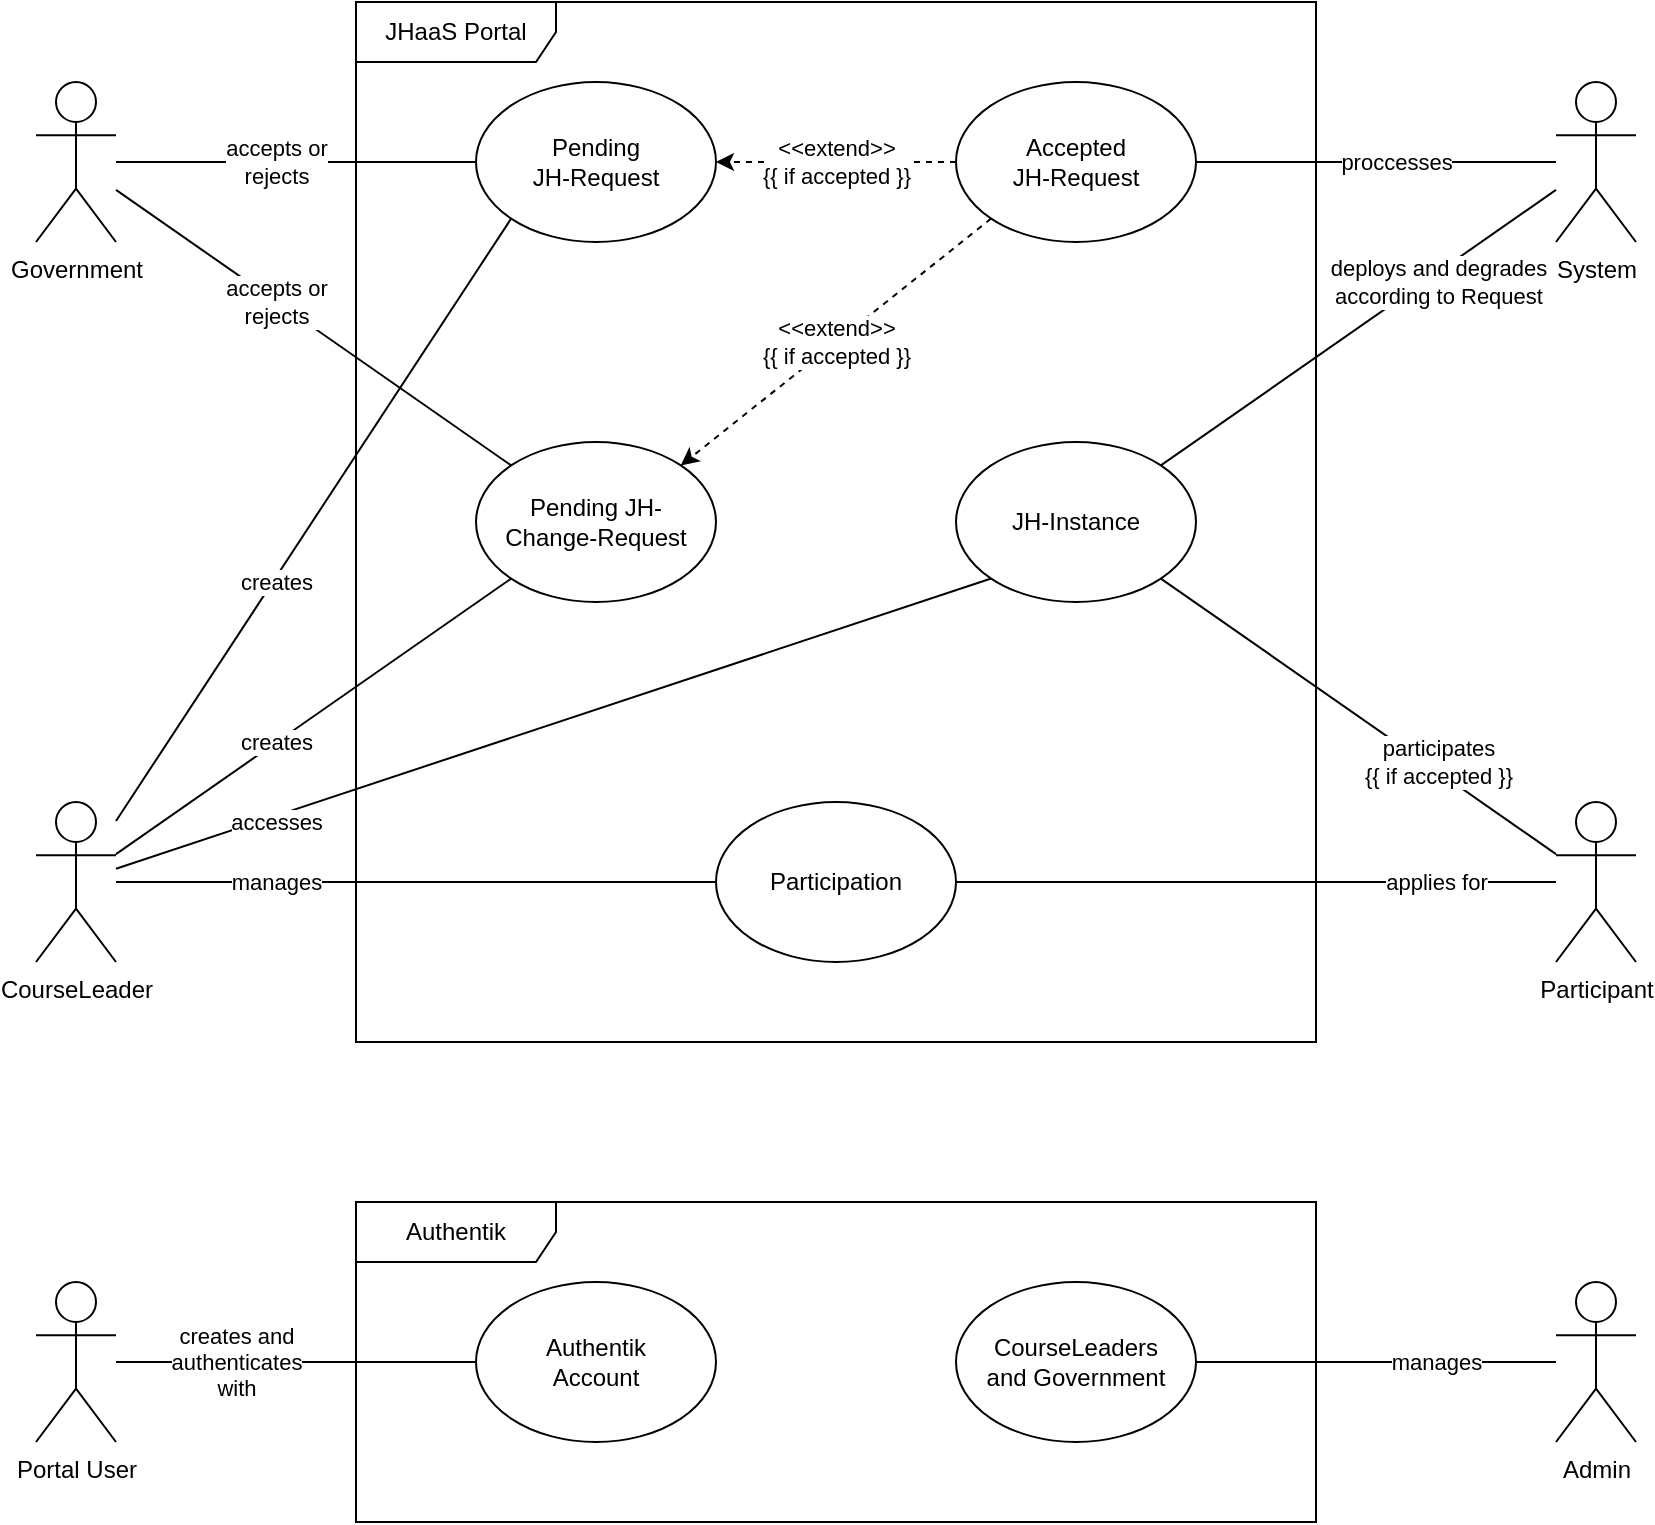 <mxfile version="21.5.0">
  <diagram name="Seite-1" id="m5NEmmGPePFnHgauDJvO">
    <mxGraphModel dx="1434" dy="746" grid="1" gridSize="10" guides="1" tooltips="1" connect="1" arrows="1" fold="1" page="0" pageScale="1" pageWidth="827" pageHeight="1169" math="0" shadow="0">
      <root>
        <mxCell id="0" />
        <mxCell id="1" parent="0" />
        <mxCell id="VRncQhEibWRbkZHBDrH2-31" value="creates" style="rounded=0;orthogonalLoop=1;jettySize=auto;html=1;entryX=0;entryY=1;entryDx=0;entryDy=0;endArrow=none;endFill=0;" parent="1" source="VRncQhEibWRbkZHBDrH2-1" target="VRncQhEibWRbkZHBDrH2-29" edge="1">
          <mxGeometry x="-0.189" relative="1" as="geometry">
            <mxPoint as="offset" />
          </mxGeometry>
        </mxCell>
        <mxCell id="VRncQhEibWRbkZHBDrH2-35" value="creates" style="rounded=0;orthogonalLoop=1;jettySize=auto;html=1;entryX=0;entryY=1;entryDx=0;entryDy=0;endArrow=none;endFill=0;" parent="1" source="VRncQhEibWRbkZHBDrH2-1" target="VRncQhEibWRbkZHBDrH2-15" edge="1">
          <mxGeometry x="-0.202" y="-1" relative="1" as="geometry">
            <mxPoint as="offset" />
          </mxGeometry>
        </mxCell>
        <mxCell id="VRncQhEibWRbkZHBDrH2-36" value="accesses" style="rounded=0;orthogonalLoop=1;jettySize=auto;html=1;entryX=0;entryY=1;entryDx=0;entryDy=0;endArrow=none;endFill=0;" parent="1" source="VRncQhEibWRbkZHBDrH2-1" target="VRncQhEibWRbkZHBDrH2-26" edge="1">
          <mxGeometry x="-0.639" y="-3" relative="1" as="geometry">
            <mxPoint as="offset" />
          </mxGeometry>
        </mxCell>
        <mxCell id="VRncQhEibWRbkZHBDrH2-41" value="manages" style="rounded=0;orthogonalLoop=1;jettySize=auto;html=1;entryX=0;entryY=0.5;entryDx=0;entryDy=0;endArrow=none;endFill=0;" parent="1" source="VRncQhEibWRbkZHBDrH2-1" target="VRncQhEibWRbkZHBDrH2-40" edge="1">
          <mxGeometry x="-0.467" relative="1" as="geometry">
            <mxPoint as="offset" />
          </mxGeometry>
        </mxCell>
        <mxCell id="VRncQhEibWRbkZHBDrH2-1" value="CourseLeader" style="shape=umlActor;verticalLabelPosition=bottom;verticalAlign=top;html=1;outlineConnect=0;" parent="1" vertex="1">
          <mxGeometry x="80" y="520" width="40" height="80" as="geometry" />
        </mxCell>
        <mxCell id="VRncQhEibWRbkZHBDrH2-10" value="JHaaS Portal" style="shape=umlFrame;whiteSpace=wrap;html=1;pointerEvents=0;width=100;height=30;" parent="1" vertex="1">
          <mxGeometry x="240" y="120" width="480" height="520" as="geometry" />
        </mxCell>
        <mxCell id="VRncQhEibWRbkZHBDrH2-38" value="manages" style="edgeStyle=orthogonalEdgeStyle;rounded=0;orthogonalLoop=1;jettySize=auto;html=1;entryX=1;entryY=0.5;entryDx=0;entryDy=0;endArrow=none;endFill=0;" parent="1" source="VRncQhEibWRbkZHBDrH2-11" target="VRncQhEibWRbkZHBDrH2-37" edge="1">
          <mxGeometry x="-0.333" relative="1" as="geometry">
            <mxPoint as="offset" />
          </mxGeometry>
        </mxCell>
        <mxCell id="VRncQhEibWRbkZHBDrH2-11" value="Admin" style="shape=umlActor;verticalLabelPosition=bottom;verticalAlign=top;html=1;outlineConnect=0;" parent="1" vertex="1">
          <mxGeometry x="840" y="760" width="40" height="80" as="geometry" />
        </mxCell>
        <mxCell id="VRncQhEibWRbkZHBDrH2-18" value="&lt;div&gt;accepts or&lt;br&gt;&lt;/div&gt;&lt;div&gt;rejects&lt;br&gt;&lt;/div&gt;" style="rounded=0;orthogonalLoop=1;jettySize=auto;html=1;entryX=0;entryY=0.5;entryDx=0;entryDy=0;endArrow=none;endFill=0;" parent="1" source="VRncQhEibWRbkZHBDrH2-12" target="VRncQhEibWRbkZHBDrH2-15" edge="1">
          <mxGeometry x="-0.111" relative="1" as="geometry">
            <mxPoint as="offset" />
          </mxGeometry>
        </mxCell>
        <mxCell id="VRncQhEibWRbkZHBDrH2-30" value="&lt;div&gt;accepts or&lt;/div&gt;&lt;div&gt;rejects&lt;br&gt;&lt;/div&gt;" style="rounded=0;orthogonalLoop=1;jettySize=auto;html=1;entryX=0;entryY=0;entryDx=0;entryDy=0;endArrow=none;endFill=0;" parent="1" source="VRncQhEibWRbkZHBDrH2-12" target="VRncQhEibWRbkZHBDrH2-29" edge="1">
          <mxGeometry x="-0.189" relative="1" as="geometry">
            <mxPoint as="offset" />
          </mxGeometry>
        </mxCell>
        <mxCell id="VRncQhEibWRbkZHBDrH2-12" value="Government" style="shape=umlActor;verticalLabelPosition=bottom;verticalAlign=top;html=1;outlineConnect=0;" parent="1" vertex="1">
          <mxGeometry x="80" y="160" width="40" height="80" as="geometry" />
        </mxCell>
        <mxCell id="VRncQhEibWRbkZHBDrH2-15" value="&lt;div&gt;Pending&lt;br&gt;&lt;/div&gt;&lt;div&gt;JH-Request&lt;br&gt;&lt;/div&gt;" style="ellipse;whiteSpace=wrap;html=1;" parent="1" vertex="1">
          <mxGeometry x="300" y="160" width="120" height="80" as="geometry" />
        </mxCell>
        <mxCell id="VRncQhEibWRbkZHBDrH2-20" value="&lt;div&gt;&amp;lt;&amp;lt;extend&amp;gt;&amp;gt;&lt;/div&gt;&lt;div&gt;{{ if accepted }}&lt;/div&gt;" style="edgeStyle=orthogonalEdgeStyle;rounded=0;orthogonalLoop=1;jettySize=auto;html=1;entryX=1;entryY=0.5;entryDx=0;entryDy=0;dashed=1;" parent="1" source="VRncQhEibWRbkZHBDrH2-19" target="VRncQhEibWRbkZHBDrH2-15" edge="1">
          <mxGeometry relative="1" as="geometry" />
        </mxCell>
        <mxCell id="VRncQhEibWRbkZHBDrH2-32" value="&lt;div&gt;&amp;lt;&amp;lt;extend&amp;gt;&amp;gt;&lt;br&gt;&lt;/div&gt;&lt;div&gt;{{ if accepted }}&lt;/div&gt;" style="rounded=0;orthogonalLoop=1;jettySize=auto;html=1;exitX=0;exitY=1;exitDx=0;exitDy=0;entryX=1;entryY=0;entryDx=0;entryDy=0;dashed=1;" parent="1" source="VRncQhEibWRbkZHBDrH2-19" target="VRncQhEibWRbkZHBDrH2-29" edge="1">
          <mxGeometry relative="1" as="geometry" />
        </mxCell>
        <mxCell id="VRncQhEibWRbkZHBDrH2-19" value="&lt;div&gt;Accepted&lt;br&gt;&lt;/div&gt;&lt;div&gt;JH-Request&lt;br&gt;&lt;/div&gt;" style="ellipse;whiteSpace=wrap;html=1;" parent="1" vertex="1">
          <mxGeometry x="540" y="160" width="120" height="80" as="geometry" />
        </mxCell>
        <mxCell id="VRncQhEibWRbkZHBDrH2-25" value="&lt;div&gt;proccesses&lt;/div&gt;" style="rounded=0;orthogonalLoop=1;jettySize=auto;html=1;entryX=1;entryY=0.5;entryDx=0;entryDy=0;endArrow=none;endFill=0;" parent="1" source="VRncQhEibWRbkZHBDrH2-24" target="VRncQhEibWRbkZHBDrH2-19" edge="1">
          <mxGeometry x="-0.111" relative="1" as="geometry">
            <mxPoint as="offset" />
          </mxGeometry>
        </mxCell>
        <mxCell id="VRncQhEibWRbkZHBDrH2-27" value="&lt;div&gt;deploys and degrades&lt;/div&gt;&lt;div&gt;according to Request&lt;br&gt; &lt;/div&gt;" style="rounded=0;orthogonalLoop=1;jettySize=auto;html=1;entryX=1;entryY=0;entryDx=0;entryDy=0;endArrow=none;endFill=0;" parent="1" source="VRncQhEibWRbkZHBDrH2-24" target="VRncQhEibWRbkZHBDrH2-26" edge="1">
          <mxGeometry x="-0.373" y="3" relative="1" as="geometry">
            <mxPoint x="1" as="offset" />
          </mxGeometry>
        </mxCell>
        <mxCell id="VRncQhEibWRbkZHBDrH2-24" value="System" style="shape=umlActor;verticalLabelPosition=bottom;verticalAlign=top;html=1;outlineConnect=0;" parent="1" vertex="1">
          <mxGeometry x="840" y="160" width="40" height="80" as="geometry" />
        </mxCell>
        <mxCell id="VRncQhEibWRbkZHBDrH2-26" value="&lt;div&gt;JH-Instance&lt;/div&gt;" style="ellipse;whiteSpace=wrap;html=1;" parent="1" vertex="1">
          <mxGeometry x="540" y="340" width="120" height="80" as="geometry" />
        </mxCell>
        <mxCell id="VRncQhEibWRbkZHBDrH2-29" value="&lt;div&gt;Pending JH-&lt;/div&gt;&lt;div&gt;Change-Request&lt;br&gt;&lt;/div&gt;" style="ellipse;whiteSpace=wrap;html=1;" parent="1" vertex="1">
          <mxGeometry x="300" y="340" width="120" height="80" as="geometry" />
        </mxCell>
        <mxCell id="VRncQhEibWRbkZHBDrH2-37" value="&lt;div&gt;CourseLeaders&lt;/div&gt;and Government" style="ellipse;whiteSpace=wrap;html=1;" parent="1" vertex="1">
          <mxGeometry x="540" y="760" width="120" height="80" as="geometry" />
        </mxCell>
        <mxCell id="VRncQhEibWRbkZHBDrH2-40" value="Participation" style="ellipse;whiteSpace=wrap;html=1;" parent="1" vertex="1">
          <mxGeometry x="420" y="520" width="120" height="80" as="geometry" />
        </mxCell>
        <mxCell id="r29OZEEfRJMbwZsmj4MY-1" value="Authentik" style="shape=umlFrame;whiteSpace=wrap;html=1;pointerEvents=0;width=100;height=30;" vertex="1" parent="1">
          <mxGeometry x="240" y="720" width="480" height="160" as="geometry" />
        </mxCell>
        <mxCell id="r29OZEEfRJMbwZsmj4MY-3" value="applies for" style="edgeStyle=orthogonalEdgeStyle;rounded=0;orthogonalLoop=1;jettySize=auto;html=1;endArrow=none;endFill=0;" edge="1" parent="1" source="r29OZEEfRJMbwZsmj4MY-2" target="VRncQhEibWRbkZHBDrH2-40">
          <mxGeometry x="-0.6" relative="1" as="geometry">
            <mxPoint as="offset" />
          </mxGeometry>
        </mxCell>
        <mxCell id="r29OZEEfRJMbwZsmj4MY-4" value="&lt;div&gt;participates&lt;/div&gt;&lt;div&gt;{{ if accepted }}&lt;br&gt;&lt;/div&gt;" style="rounded=0;orthogonalLoop=1;jettySize=auto;html=1;entryX=1;entryY=1;entryDx=0;entryDy=0;endArrow=none;endFill=0;" edge="1" parent="1" source="r29OZEEfRJMbwZsmj4MY-2" target="VRncQhEibWRbkZHBDrH2-26">
          <mxGeometry x="-0.373" y="-3" relative="1" as="geometry">
            <mxPoint x="840" y="550" as="sourcePoint" />
            <mxPoint x="1" as="offset" />
          </mxGeometry>
        </mxCell>
        <mxCell id="r29OZEEfRJMbwZsmj4MY-2" value="Participant" style="shape=umlActor;verticalLabelPosition=bottom;verticalAlign=top;html=1;outlineConnect=0;" vertex="1" parent="1">
          <mxGeometry x="840" y="520" width="40" height="80" as="geometry" />
        </mxCell>
        <mxCell id="r29OZEEfRJMbwZsmj4MY-12" value="&lt;div&gt;creates and&lt;br&gt;&lt;/div&gt;&lt;div&gt;authenticates&lt;/div&gt;&lt;div&gt;with&lt;br&gt;&lt;/div&gt;" style="rounded=0;orthogonalLoop=1;jettySize=auto;html=1;exitX=0;exitY=0.5;exitDx=0;exitDy=0;endArrow=none;endFill=0;" edge="1" parent="1" source="r29OZEEfRJMbwZsmj4MY-5" target="r29OZEEfRJMbwZsmj4MY-6">
          <mxGeometry x="0.333" relative="1" as="geometry">
            <mxPoint x="130" y="830" as="targetPoint" />
            <mxPoint as="offset" />
          </mxGeometry>
        </mxCell>
        <mxCell id="r29OZEEfRJMbwZsmj4MY-5" value="&lt;div&gt;Authentik&lt;/div&gt;&lt;div&gt;Account&lt;br&gt;&lt;/div&gt;" style="ellipse;whiteSpace=wrap;html=1;" vertex="1" parent="1">
          <mxGeometry x="300" y="760" width="120" height="80" as="geometry" />
        </mxCell>
        <mxCell id="r29OZEEfRJMbwZsmj4MY-6" value="Portal User" style="shape=umlActor;verticalLabelPosition=bottom;verticalAlign=top;html=1;outlineConnect=0;" vertex="1" parent="1">
          <mxGeometry x="80" y="760" width="40" height="80" as="geometry" />
        </mxCell>
      </root>
    </mxGraphModel>
  </diagram>
</mxfile>
